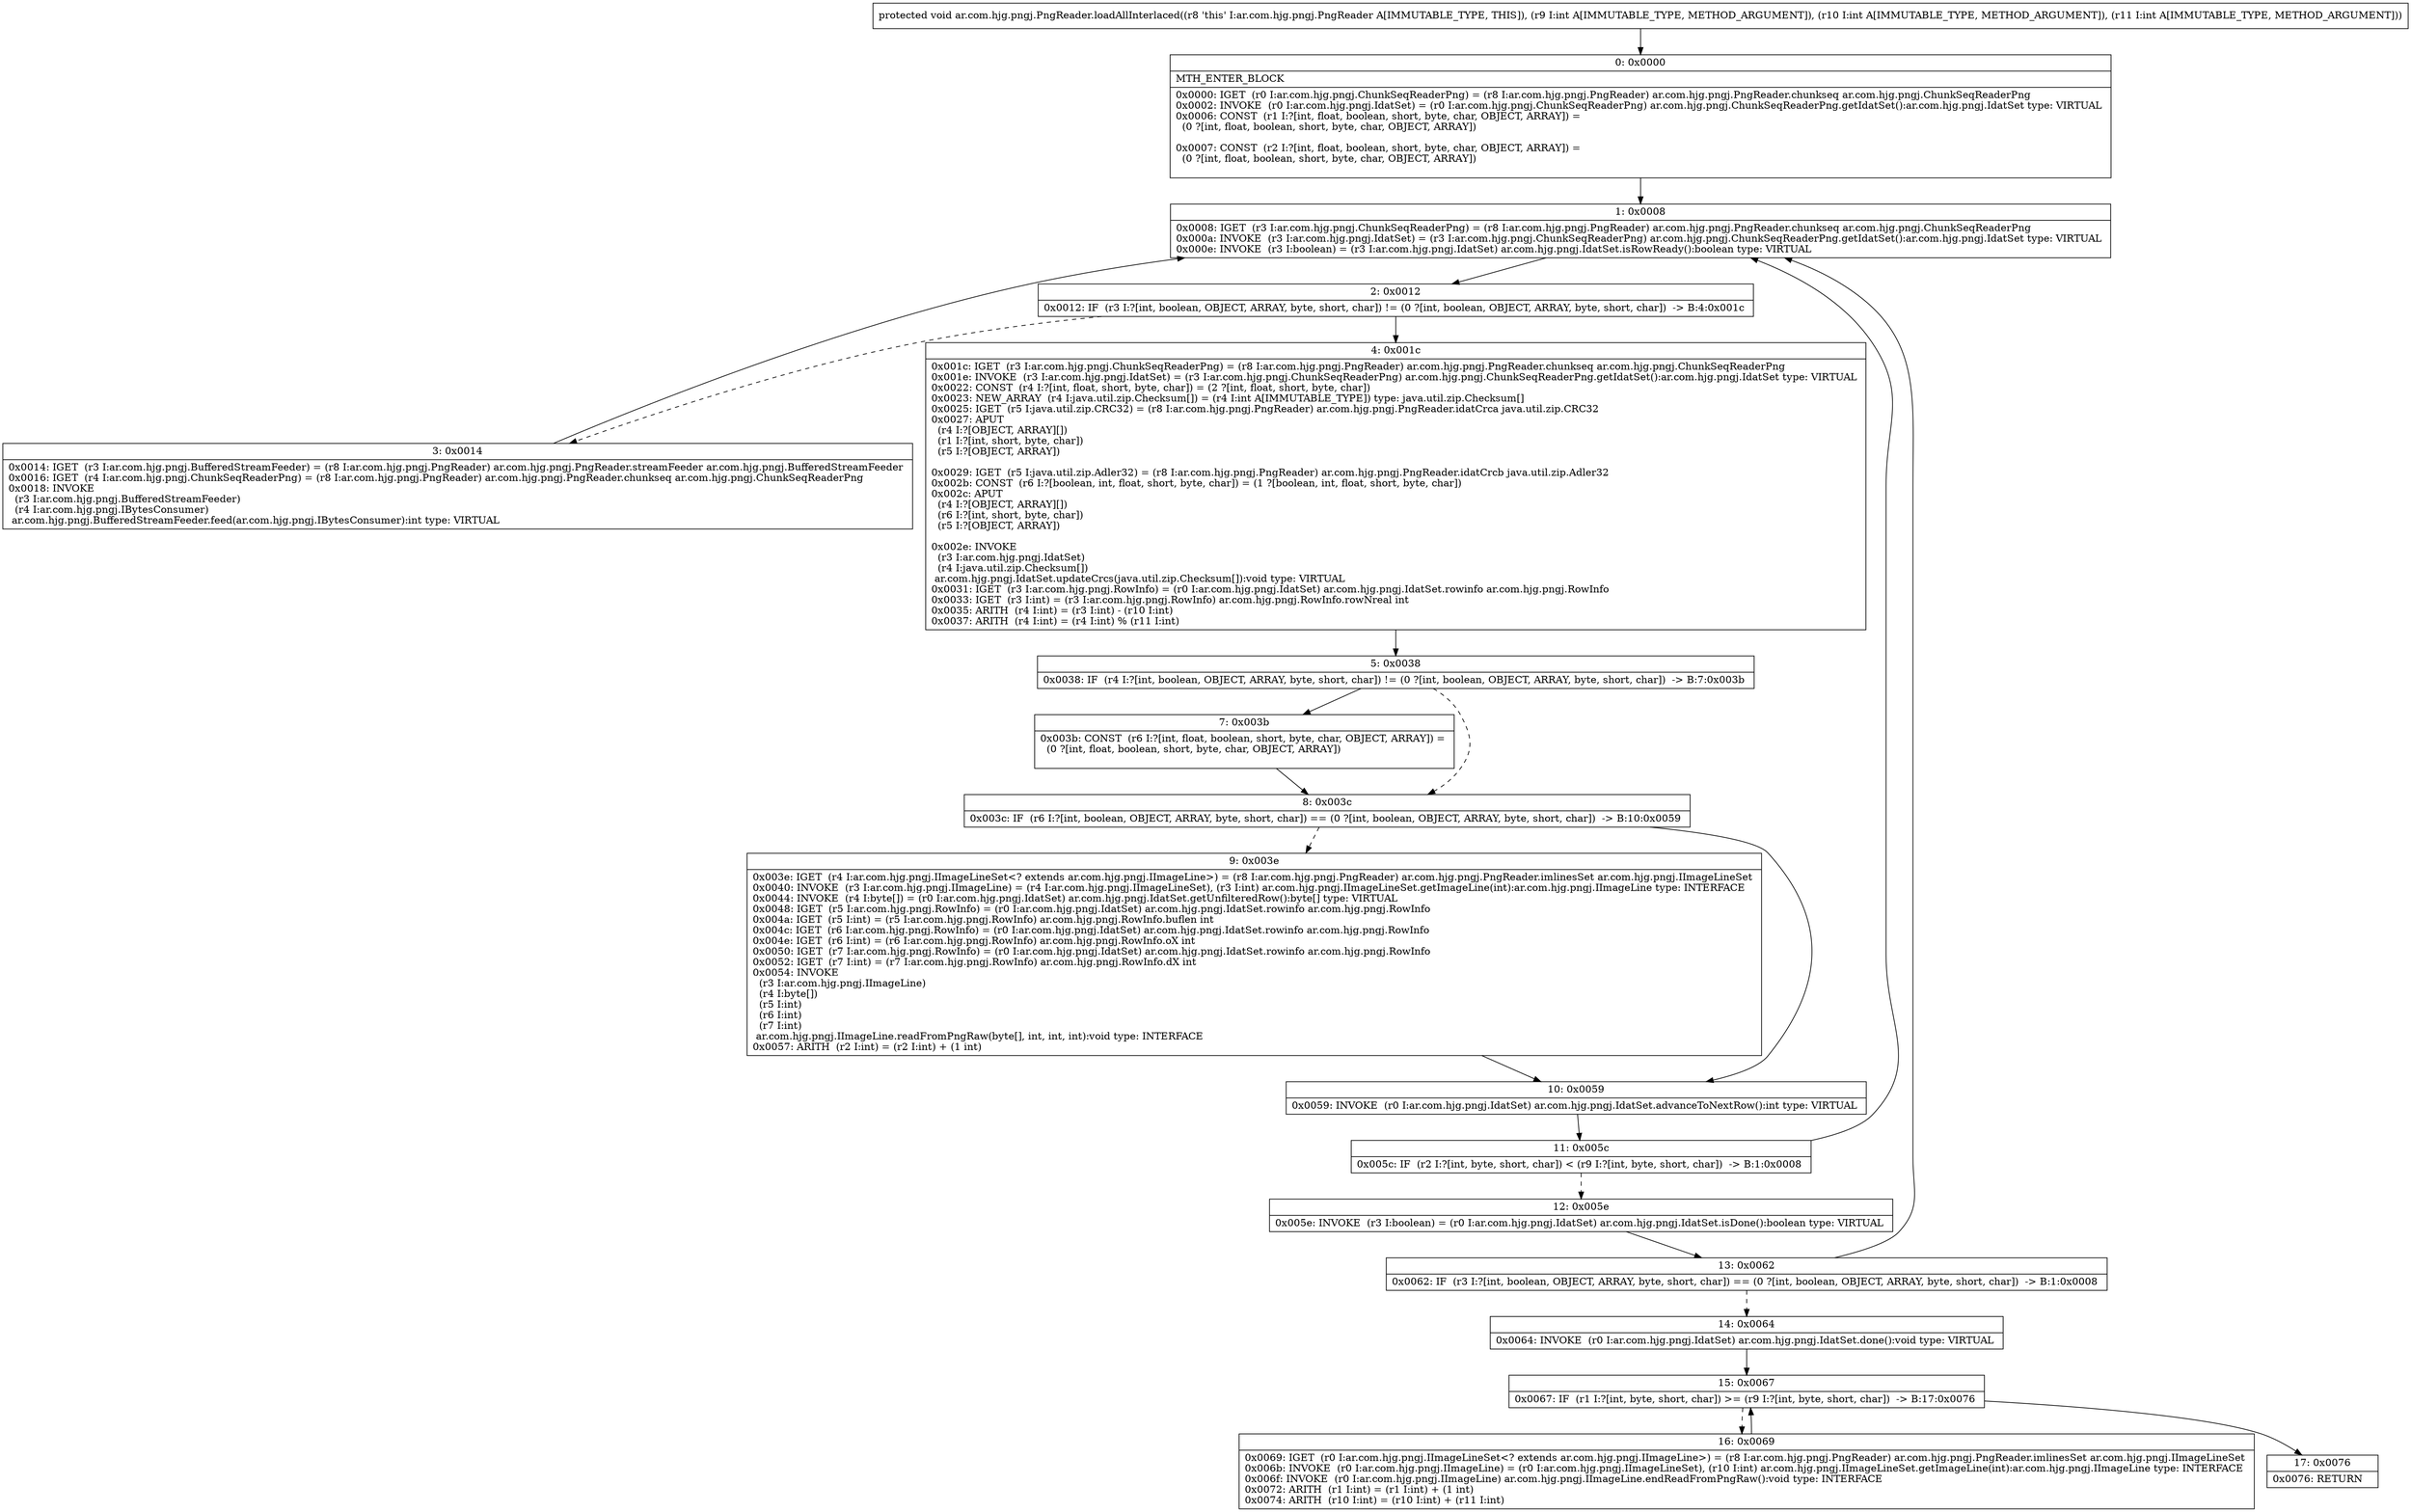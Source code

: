 digraph "CFG forar.com.hjg.pngj.PngReader.loadAllInterlaced(III)V" {
Node_0 [shape=record,label="{0\:\ 0x0000|MTH_ENTER_BLOCK\l|0x0000: IGET  (r0 I:ar.com.hjg.pngj.ChunkSeqReaderPng) = (r8 I:ar.com.hjg.pngj.PngReader) ar.com.hjg.pngj.PngReader.chunkseq ar.com.hjg.pngj.ChunkSeqReaderPng \l0x0002: INVOKE  (r0 I:ar.com.hjg.pngj.IdatSet) = (r0 I:ar.com.hjg.pngj.ChunkSeqReaderPng) ar.com.hjg.pngj.ChunkSeqReaderPng.getIdatSet():ar.com.hjg.pngj.IdatSet type: VIRTUAL \l0x0006: CONST  (r1 I:?[int, float, boolean, short, byte, char, OBJECT, ARRAY]) = \l  (0 ?[int, float, boolean, short, byte, char, OBJECT, ARRAY])\l \l0x0007: CONST  (r2 I:?[int, float, boolean, short, byte, char, OBJECT, ARRAY]) = \l  (0 ?[int, float, boolean, short, byte, char, OBJECT, ARRAY])\l \l}"];
Node_1 [shape=record,label="{1\:\ 0x0008|0x0008: IGET  (r3 I:ar.com.hjg.pngj.ChunkSeqReaderPng) = (r8 I:ar.com.hjg.pngj.PngReader) ar.com.hjg.pngj.PngReader.chunkseq ar.com.hjg.pngj.ChunkSeqReaderPng \l0x000a: INVOKE  (r3 I:ar.com.hjg.pngj.IdatSet) = (r3 I:ar.com.hjg.pngj.ChunkSeqReaderPng) ar.com.hjg.pngj.ChunkSeqReaderPng.getIdatSet():ar.com.hjg.pngj.IdatSet type: VIRTUAL \l0x000e: INVOKE  (r3 I:boolean) = (r3 I:ar.com.hjg.pngj.IdatSet) ar.com.hjg.pngj.IdatSet.isRowReady():boolean type: VIRTUAL \l}"];
Node_2 [shape=record,label="{2\:\ 0x0012|0x0012: IF  (r3 I:?[int, boolean, OBJECT, ARRAY, byte, short, char]) != (0 ?[int, boolean, OBJECT, ARRAY, byte, short, char])  \-\> B:4:0x001c \l}"];
Node_3 [shape=record,label="{3\:\ 0x0014|0x0014: IGET  (r3 I:ar.com.hjg.pngj.BufferedStreamFeeder) = (r8 I:ar.com.hjg.pngj.PngReader) ar.com.hjg.pngj.PngReader.streamFeeder ar.com.hjg.pngj.BufferedStreamFeeder \l0x0016: IGET  (r4 I:ar.com.hjg.pngj.ChunkSeqReaderPng) = (r8 I:ar.com.hjg.pngj.PngReader) ar.com.hjg.pngj.PngReader.chunkseq ar.com.hjg.pngj.ChunkSeqReaderPng \l0x0018: INVOKE  \l  (r3 I:ar.com.hjg.pngj.BufferedStreamFeeder)\l  (r4 I:ar.com.hjg.pngj.IBytesConsumer)\l ar.com.hjg.pngj.BufferedStreamFeeder.feed(ar.com.hjg.pngj.IBytesConsumer):int type: VIRTUAL \l}"];
Node_4 [shape=record,label="{4\:\ 0x001c|0x001c: IGET  (r3 I:ar.com.hjg.pngj.ChunkSeqReaderPng) = (r8 I:ar.com.hjg.pngj.PngReader) ar.com.hjg.pngj.PngReader.chunkseq ar.com.hjg.pngj.ChunkSeqReaderPng \l0x001e: INVOKE  (r3 I:ar.com.hjg.pngj.IdatSet) = (r3 I:ar.com.hjg.pngj.ChunkSeqReaderPng) ar.com.hjg.pngj.ChunkSeqReaderPng.getIdatSet():ar.com.hjg.pngj.IdatSet type: VIRTUAL \l0x0022: CONST  (r4 I:?[int, float, short, byte, char]) = (2 ?[int, float, short, byte, char]) \l0x0023: NEW_ARRAY  (r4 I:java.util.zip.Checksum[]) = (r4 I:int A[IMMUTABLE_TYPE]) type: java.util.zip.Checksum[] \l0x0025: IGET  (r5 I:java.util.zip.CRC32) = (r8 I:ar.com.hjg.pngj.PngReader) ar.com.hjg.pngj.PngReader.idatCrca java.util.zip.CRC32 \l0x0027: APUT  \l  (r4 I:?[OBJECT, ARRAY][])\l  (r1 I:?[int, short, byte, char])\l  (r5 I:?[OBJECT, ARRAY])\l \l0x0029: IGET  (r5 I:java.util.zip.Adler32) = (r8 I:ar.com.hjg.pngj.PngReader) ar.com.hjg.pngj.PngReader.idatCrcb java.util.zip.Adler32 \l0x002b: CONST  (r6 I:?[boolean, int, float, short, byte, char]) = (1 ?[boolean, int, float, short, byte, char]) \l0x002c: APUT  \l  (r4 I:?[OBJECT, ARRAY][])\l  (r6 I:?[int, short, byte, char])\l  (r5 I:?[OBJECT, ARRAY])\l \l0x002e: INVOKE  \l  (r3 I:ar.com.hjg.pngj.IdatSet)\l  (r4 I:java.util.zip.Checksum[])\l ar.com.hjg.pngj.IdatSet.updateCrcs(java.util.zip.Checksum[]):void type: VIRTUAL \l0x0031: IGET  (r3 I:ar.com.hjg.pngj.RowInfo) = (r0 I:ar.com.hjg.pngj.IdatSet) ar.com.hjg.pngj.IdatSet.rowinfo ar.com.hjg.pngj.RowInfo \l0x0033: IGET  (r3 I:int) = (r3 I:ar.com.hjg.pngj.RowInfo) ar.com.hjg.pngj.RowInfo.rowNreal int \l0x0035: ARITH  (r4 I:int) = (r3 I:int) \- (r10 I:int) \l0x0037: ARITH  (r4 I:int) = (r4 I:int) % (r11 I:int) \l}"];
Node_5 [shape=record,label="{5\:\ 0x0038|0x0038: IF  (r4 I:?[int, boolean, OBJECT, ARRAY, byte, short, char]) != (0 ?[int, boolean, OBJECT, ARRAY, byte, short, char])  \-\> B:7:0x003b \l}"];
Node_7 [shape=record,label="{7\:\ 0x003b|0x003b: CONST  (r6 I:?[int, float, boolean, short, byte, char, OBJECT, ARRAY]) = \l  (0 ?[int, float, boolean, short, byte, char, OBJECT, ARRAY])\l \l}"];
Node_8 [shape=record,label="{8\:\ 0x003c|0x003c: IF  (r6 I:?[int, boolean, OBJECT, ARRAY, byte, short, char]) == (0 ?[int, boolean, OBJECT, ARRAY, byte, short, char])  \-\> B:10:0x0059 \l}"];
Node_9 [shape=record,label="{9\:\ 0x003e|0x003e: IGET  (r4 I:ar.com.hjg.pngj.IImageLineSet\<? extends ar.com.hjg.pngj.IImageLine\>) = (r8 I:ar.com.hjg.pngj.PngReader) ar.com.hjg.pngj.PngReader.imlinesSet ar.com.hjg.pngj.IImageLineSet \l0x0040: INVOKE  (r3 I:ar.com.hjg.pngj.IImageLine) = (r4 I:ar.com.hjg.pngj.IImageLineSet), (r3 I:int) ar.com.hjg.pngj.IImageLineSet.getImageLine(int):ar.com.hjg.pngj.IImageLine type: INTERFACE \l0x0044: INVOKE  (r4 I:byte[]) = (r0 I:ar.com.hjg.pngj.IdatSet) ar.com.hjg.pngj.IdatSet.getUnfilteredRow():byte[] type: VIRTUAL \l0x0048: IGET  (r5 I:ar.com.hjg.pngj.RowInfo) = (r0 I:ar.com.hjg.pngj.IdatSet) ar.com.hjg.pngj.IdatSet.rowinfo ar.com.hjg.pngj.RowInfo \l0x004a: IGET  (r5 I:int) = (r5 I:ar.com.hjg.pngj.RowInfo) ar.com.hjg.pngj.RowInfo.buflen int \l0x004c: IGET  (r6 I:ar.com.hjg.pngj.RowInfo) = (r0 I:ar.com.hjg.pngj.IdatSet) ar.com.hjg.pngj.IdatSet.rowinfo ar.com.hjg.pngj.RowInfo \l0x004e: IGET  (r6 I:int) = (r6 I:ar.com.hjg.pngj.RowInfo) ar.com.hjg.pngj.RowInfo.oX int \l0x0050: IGET  (r7 I:ar.com.hjg.pngj.RowInfo) = (r0 I:ar.com.hjg.pngj.IdatSet) ar.com.hjg.pngj.IdatSet.rowinfo ar.com.hjg.pngj.RowInfo \l0x0052: IGET  (r7 I:int) = (r7 I:ar.com.hjg.pngj.RowInfo) ar.com.hjg.pngj.RowInfo.dX int \l0x0054: INVOKE  \l  (r3 I:ar.com.hjg.pngj.IImageLine)\l  (r4 I:byte[])\l  (r5 I:int)\l  (r6 I:int)\l  (r7 I:int)\l ar.com.hjg.pngj.IImageLine.readFromPngRaw(byte[], int, int, int):void type: INTERFACE \l0x0057: ARITH  (r2 I:int) = (r2 I:int) + (1 int) \l}"];
Node_10 [shape=record,label="{10\:\ 0x0059|0x0059: INVOKE  (r0 I:ar.com.hjg.pngj.IdatSet) ar.com.hjg.pngj.IdatSet.advanceToNextRow():int type: VIRTUAL \l}"];
Node_11 [shape=record,label="{11\:\ 0x005c|0x005c: IF  (r2 I:?[int, byte, short, char]) \< (r9 I:?[int, byte, short, char])  \-\> B:1:0x0008 \l}"];
Node_12 [shape=record,label="{12\:\ 0x005e|0x005e: INVOKE  (r3 I:boolean) = (r0 I:ar.com.hjg.pngj.IdatSet) ar.com.hjg.pngj.IdatSet.isDone():boolean type: VIRTUAL \l}"];
Node_13 [shape=record,label="{13\:\ 0x0062|0x0062: IF  (r3 I:?[int, boolean, OBJECT, ARRAY, byte, short, char]) == (0 ?[int, boolean, OBJECT, ARRAY, byte, short, char])  \-\> B:1:0x0008 \l}"];
Node_14 [shape=record,label="{14\:\ 0x0064|0x0064: INVOKE  (r0 I:ar.com.hjg.pngj.IdatSet) ar.com.hjg.pngj.IdatSet.done():void type: VIRTUAL \l}"];
Node_15 [shape=record,label="{15\:\ 0x0067|0x0067: IF  (r1 I:?[int, byte, short, char]) \>= (r9 I:?[int, byte, short, char])  \-\> B:17:0x0076 \l}"];
Node_16 [shape=record,label="{16\:\ 0x0069|0x0069: IGET  (r0 I:ar.com.hjg.pngj.IImageLineSet\<? extends ar.com.hjg.pngj.IImageLine\>) = (r8 I:ar.com.hjg.pngj.PngReader) ar.com.hjg.pngj.PngReader.imlinesSet ar.com.hjg.pngj.IImageLineSet \l0x006b: INVOKE  (r0 I:ar.com.hjg.pngj.IImageLine) = (r0 I:ar.com.hjg.pngj.IImageLineSet), (r10 I:int) ar.com.hjg.pngj.IImageLineSet.getImageLine(int):ar.com.hjg.pngj.IImageLine type: INTERFACE \l0x006f: INVOKE  (r0 I:ar.com.hjg.pngj.IImageLine) ar.com.hjg.pngj.IImageLine.endReadFromPngRaw():void type: INTERFACE \l0x0072: ARITH  (r1 I:int) = (r1 I:int) + (1 int) \l0x0074: ARITH  (r10 I:int) = (r10 I:int) + (r11 I:int) \l}"];
Node_17 [shape=record,label="{17\:\ 0x0076|0x0076: RETURN   \l}"];
MethodNode[shape=record,label="{protected void ar.com.hjg.pngj.PngReader.loadAllInterlaced((r8 'this' I:ar.com.hjg.pngj.PngReader A[IMMUTABLE_TYPE, THIS]), (r9 I:int A[IMMUTABLE_TYPE, METHOD_ARGUMENT]), (r10 I:int A[IMMUTABLE_TYPE, METHOD_ARGUMENT]), (r11 I:int A[IMMUTABLE_TYPE, METHOD_ARGUMENT])) }"];
MethodNode -> Node_0;
Node_0 -> Node_1;
Node_1 -> Node_2;
Node_2 -> Node_3[style=dashed];
Node_2 -> Node_4;
Node_3 -> Node_1;
Node_4 -> Node_5;
Node_5 -> Node_7;
Node_5 -> Node_8[style=dashed];
Node_7 -> Node_8;
Node_8 -> Node_9[style=dashed];
Node_8 -> Node_10;
Node_9 -> Node_10;
Node_10 -> Node_11;
Node_11 -> Node_1;
Node_11 -> Node_12[style=dashed];
Node_12 -> Node_13;
Node_13 -> Node_1;
Node_13 -> Node_14[style=dashed];
Node_14 -> Node_15;
Node_15 -> Node_16[style=dashed];
Node_15 -> Node_17;
Node_16 -> Node_15;
}

